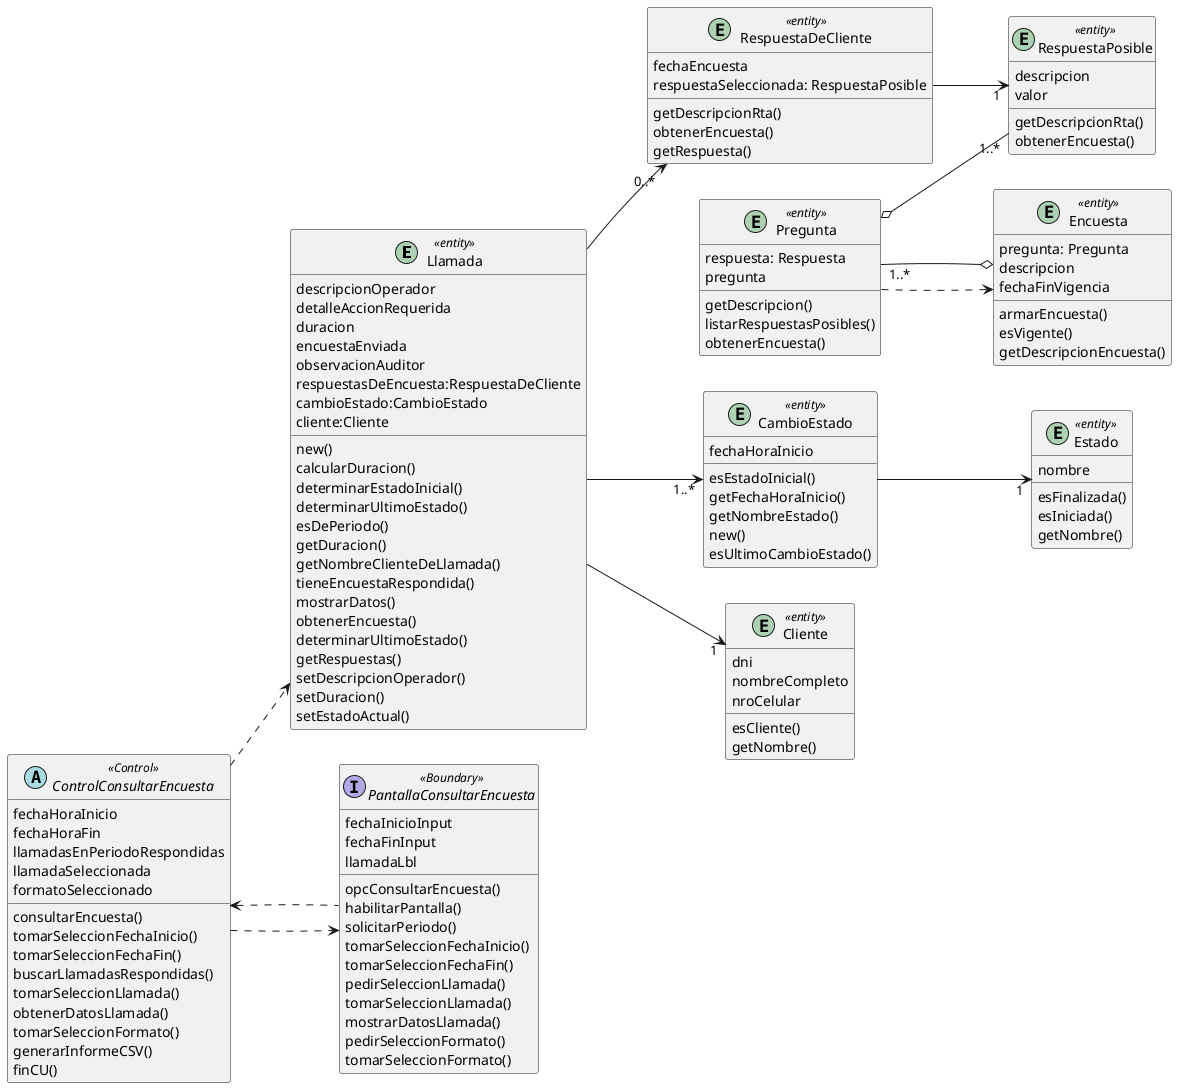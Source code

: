 @startuml
left to right direction
entity Llamada <<entity>>{
descripcionOperador
detalleAccionRequerida
duracion
encuestaEnviada
observacionAuditor
respuestasDeEncuesta:RespuestaDeCliente
cambioEstado:CambioEstado
cliente:Cliente

new()
calcularDuracion()
determinarEstadoInicial()
determinarUltimoEstado()
esDePeriodo()
getDuracion()
getNombreClienteDeLlamada()
tieneEncuestaRespondida()
mostrarDatos()
obtenerEncuesta()
determinarUltimoEstado()
getRespuestas()
setDescripcionOperador()
setDuracion()
setEstadoActual()

}

entity RespuestaDeCliente <<entity>>{
fechaEncuesta
respuestaSeleccionada: RespuestaPosible

getDescripcionRta()
obtenerEncuesta()
getRespuesta()
}
entity RespuestaPosible <<entity>>{
descripcion
valor

getDescripcionRta()
obtenerEncuesta()
}
entity Pregunta<<entity>>{
respuesta: Respuesta
pregunta

getDescripcion()
listarRespuestasPosibles()
obtenerEncuesta()
}

entity Encuesta<<entity>>{
pregunta: Pregunta
descripcion
fechaFinVigencia

armarEncuesta()
esVigente()
getDescripcionEncuesta()
}

entity CambioEstado <<entity>>{
fechaHoraInicio
esEstadoInicial()
getFechaHoraInicio()
getNombreEstado()
new()
esUltimoCambioEstado()
}
entity Estado <<entity>>{
nombre

esFinalizada()
esIniciada()
getNombre()
}
entity Cliente <<entity>>{
dni
nombreCompleto
nroCelular

esCliente()
getNombre()
}
interface PantallaConsultarEncuesta<<Boundary>>{
fechaInicioInput
fechaFinInput
llamadaLbl


opcConsultarEncuesta()
habilitarPantalla()
solicitarPeriodo()
tomarSeleccionFechaInicio()
tomarSeleccionFechaFin()
pedirSeleccionLlamada()
tomarSeleccionLlamada()
mostrarDatosLlamada()
pedirSeleccionFormato()
tomarSeleccionFormato()
}


abstract ControlConsultarEncuesta<<Control>>{
fechaHoraInicio
fechaHoraFin
llamadasEnPeriodoRespondidas
llamadaSeleccionada
formatoSeleccionado

consultarEncuesta()
tomarSeleccionFechaInicio()
tomarSeleccionFechaFin()
buscarLlamadasRespondidas()
tomarSeleccionLlamada()
obtenerDatosLlamada()
tomarSeleccionFormato()
generarInformeCSV()
finCU()
}

Llamada -->"0..*" RespuestaDeCliente
RespuestaDeCliente -->"1" RespuestaPosible
Encuesta o--"1..*" Pregunta 
Pregunta o--"1..*" RespuestaPosible

Llamada -->"1..*"CambioEstado
CambioEstado-->"1"Estado

Llamada -->"1"Cliente

ControlConsultarEncuesta ..> PantallaConsultarEncuesta
ControlConsultarEncuesta <.. PantallaConsultarEncuesta

ControlConsultarEncuesta ..> Llamada
Pregunta ..> Encuesta


@enduml
